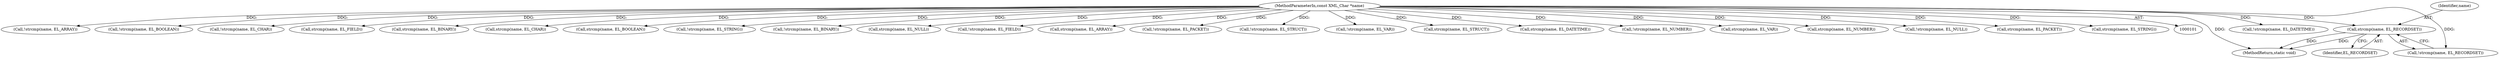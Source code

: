 digraph "0_php-src_66fd44209d5ffcb9b3d1bc1b9fd8e35b485040c0@API" {
"1000607" [label="(Call,strcmp(name, EL_RECORDSET))"];
"1000103" [label="(MethodParameterIn,const XML_Char *name)"];
"1000881" [label="(Call,!strcmp(name, EL_DATETIME))"];
"1000914" [label="(MethodReturn,static void)"];
"1000479" [label="(Call,!strcmp(name, EL_ARRAY))"];
"1000341" [label="(Call,!strcmp(name, EL_BOOLEAN))"];
"1000607" [label="(Call,strcmp(name, EL_RECORDSET))"];
"1000236" [label="(Call,!strcmp(name, EL_CHAR))"];
"1000764" [label="(Call,strcmp(name, EL_FIELD))"];
"1000190" [label="(Call,strcmp(name, EL_BINARY))"];
"1000237" [label="(Call,strcmp(name, EL_CHAR))"];
"1000342" [label="(Call,strcmp(name, EL_BOOLEAN))"];
"1000142" [label="(Call,!strcmp(name, EL_STRING))"];
"1000189" [label="(Call,!strcmp(name, EL_BINARY))"];
"1000447" [label="(Call,strcmp(name, EL_NULL))"];
"1000103" [label="(MethodParameterIn,const XML_Char *name)"];
"1000609" [label="(Identifier,EL_RECORDSET)"];
"1000763" [label="(Call,!strcmp(name, EL_FIELD))"];
"1000480" [label="(Call,strcmp(name, EL_ARRAY))"];
"1000114" [label="(Call,!strcmp(name, EL_PACKET))"];
"1000512" [label="(Call,!strcmp(name, EL_STRUCT))"];
"1000545" [label="(Call,!strcmp(name, EL_VAR))"];
"1000608" [label="(Identifier,name)"];
"1000513" [label="(Call,strcmp(name, EL_STRUCT))"];
"1000882" [label="(Call,strcmp(name, EL_DATETIME))"];
"1000300" [label="(Call,!strcmp(name, EL_NUMBER))"];
"1000546" [label="(Call,strcmp(name, EL_VAR))"];
"1000301" [label="(Call,strcmp(name, EL_NUMBER))"];
"1000446" [label="(Call,!strcmp(name, EL_NULL))"];
"1000606" [label="(Call,!strcmp(name, EL_RECORDSET))"];
"1000115" [label="(Call,strcmp(name, EL_PACKET))"];
"1000143" [label="(Call,strcmp(name, EL_STRING))"];
"1000607" -> "1000606"  [label="AST: "];
"1000607" -> "1000609"  [label="CFG: "];
"1000608" -> "1000607"  [label="AST: "];
"1000609" -> "1000607"  [label="AST: "];
"1000606" -> "1000607"  [label="CFG: "];
"1000607" -> "1000914"  [label="DDG: "];
"1000607" -> "1000914"  [label="DDG: "];
"1000103" -> "1000607"  [label="DDG: "];
"1000103" -> "1000101"  [label="AST: "];
"1000103" -> "1000914"  [label="DDG: "];
"1000103" -> "1000114"  [label="DDG: "];
"1000103" -> "1000115"  [label="DDG: "];
"1000103" -> "1000142"  [label="DDG: "];
"1000103" -> "1000143"  [label="DDG: "];
"1000103" -> "1000189"  [label="DDG: "];
"1000103" -> "1000190"  [label="DDG: "];
"1000103" -> "1000236"  [label="DDG: "];
"1000103" -> "1000237"  [label="DDG: "];
"1000103" -> "1000300"  [label="DDG: "];
"1000103" -> "1000301"  [label="DDG: "];
"1000103" -> "1000341"  [label="DDG: "];
"1000103" -> "1000342"  [label="DDG: "];
"1000103" -> "1000446"  [label="DDG: "];
"1000103" -> "1000447"  [label="DDG: "];
"1000103" -> "1000479"  [label="DDG: "];
"1000103" -> "1000480"  [label="DDG: "];
"1000103" -> "1000512"  [label="DDG: "];
"1000103" -> "1000513"  [label="DDG: "];
"1000103" -> "1000545"  [label="DDG: "];
"1000103" -> "1000546"  [label="DDG: "];
"1000103" -> "1000606"  [label="DDG: "];
"1000103" -> "1000763"  [label="DDG: "];
"1000103" -> "1000764"  [label="DDG: "];
"1000103" -> "1000881"  [label="DDG: "];
"1000103" -> "1000882"  [label="DDG: "];
}
